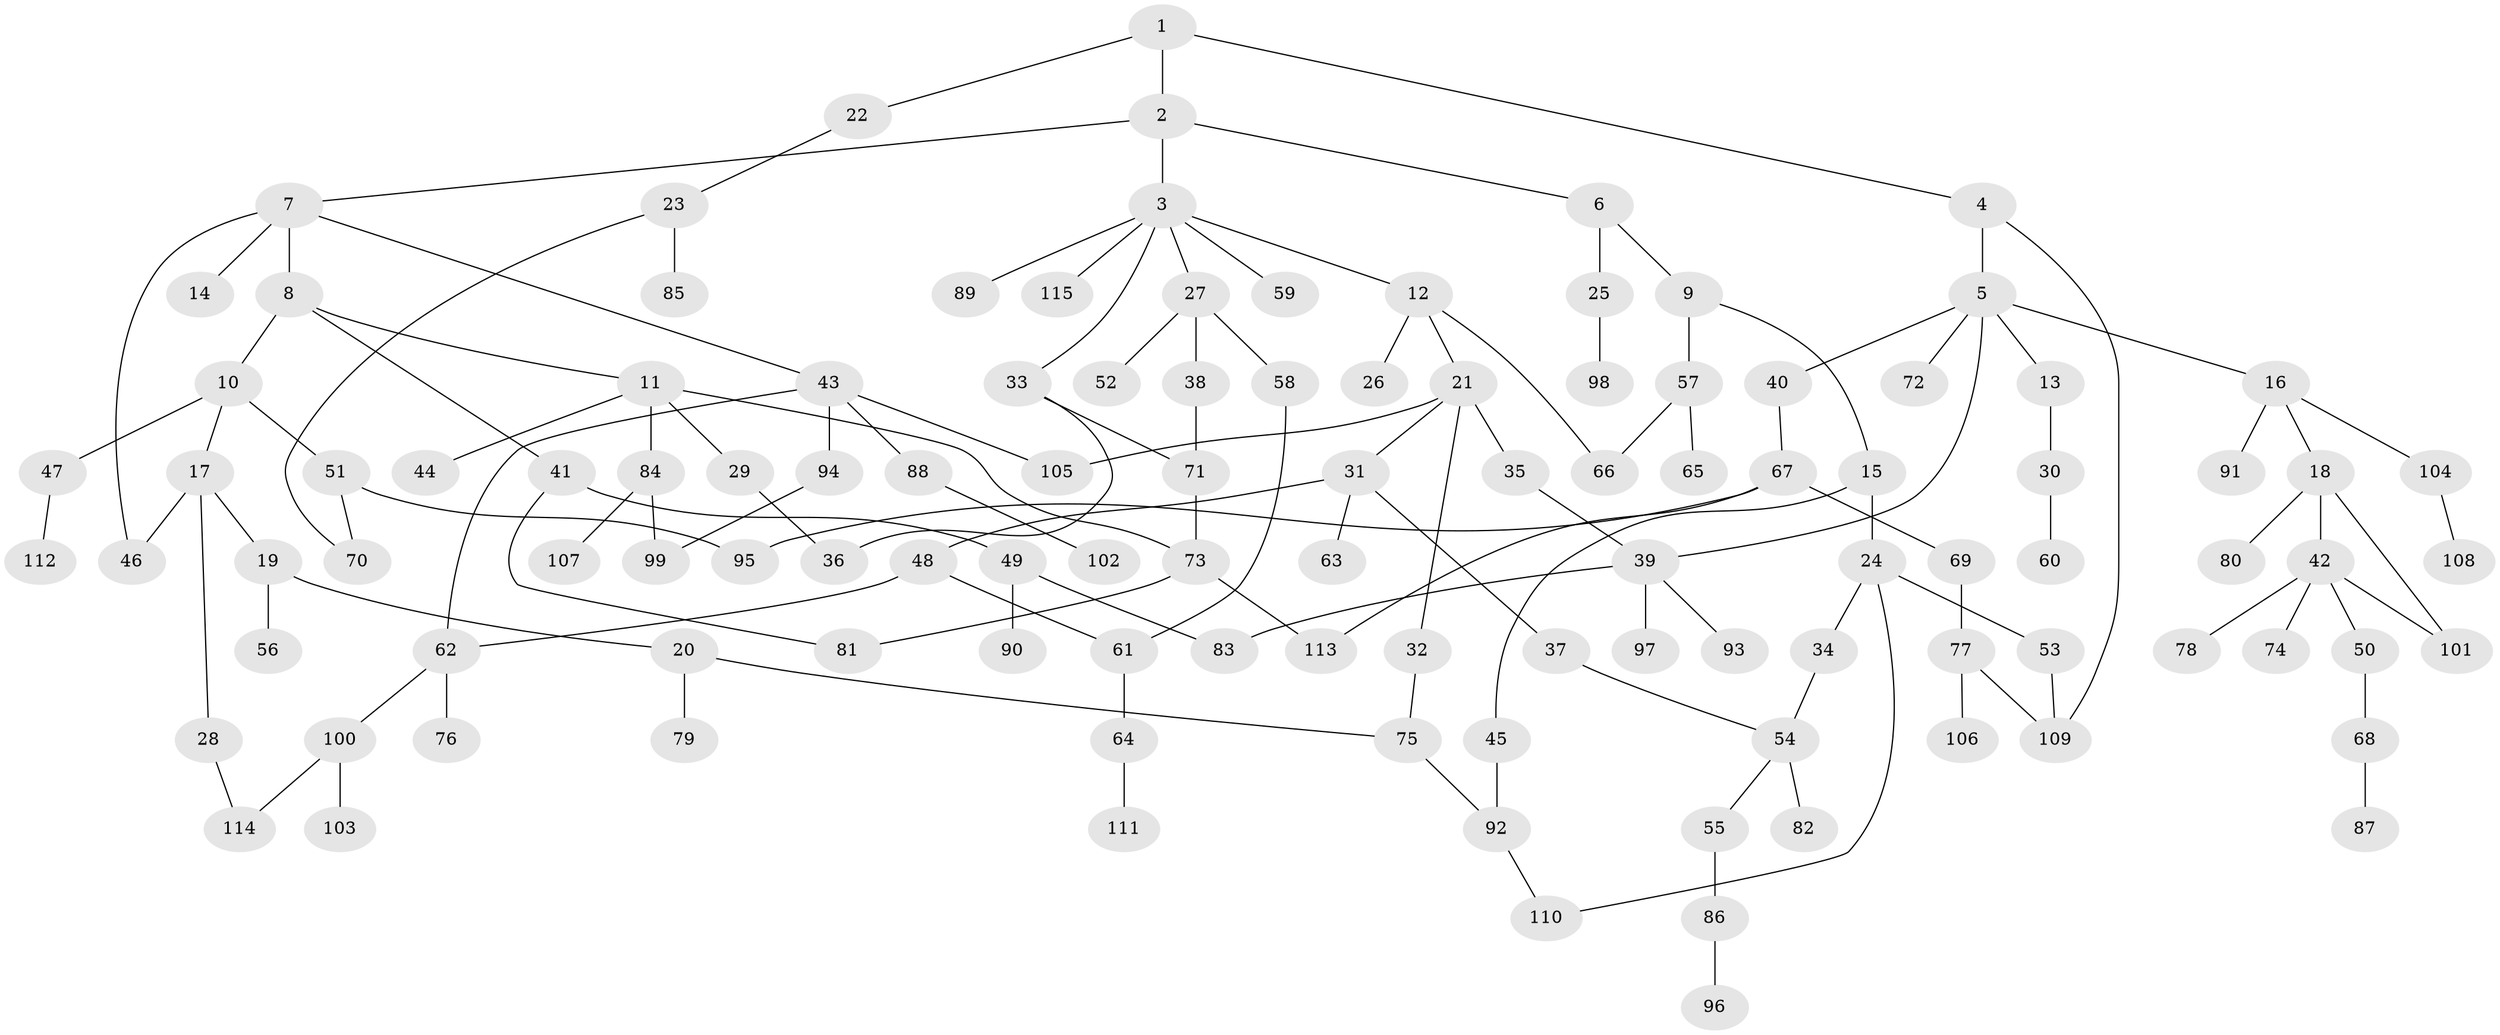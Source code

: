 // coarse degree distribution, {7: 0.043478260869565216, 1: 0.4782608695652174, 10: 0.043478260869565216, 2: 0.2608695652173913, 4: 0.021739130434782608, 6: 0.043478260869565216, 8: 0.021739130434782608, 5: 0.021739130434782608, 3: 0.06521739130434782}
// Generated by graph-tools (version 1.1) at 2025/46/03/04/25 21:46:11]
// undirected, 115 vertices, 137 edges
graph export_dot {
graph [start="1"]
  node [color=gray90,style=filled];
  1;
  2;
  3;
  4;
  5;
  6;
  7;
  8;
  9;
  10;
  11;
  12;
  13;
  14;
  15;
  16;
  17;
  18;
  19;
  20;
  21;
  22;
  23;
  24;
  25;
  26;
  27;
  28;
  29;
  30;
  31;
  32;
  33;
  34;
  35;
  36;
  37;
  38;
  39;
  40;
  41;
  42;
  43;
  44;
  45;
  46;
  47;
  48;
  49;
  50;
  51;
  52;
  53;
  54;
  55;
  56;
  57;
  58;
  59;
  60;
  61;
  62;
  63;
  64;
  65;
  66;
  67;
  68;
  69;
  70;
  71;
  72;
  73;
  74;
  75;
  76;
  77;
  78;
  79;
  80;
  81;
  82;
  83;
  84;
  85;
  86;
  87;
  88;
  89;
  90;
  91;
  92;
  93;
  94;
  95;
  96;
  97;
  98;
  99;
  100;
  101;
  102;
  103;
  104;
  105;
  106;
  107;
  108;
  109;
  110;
  111;
  112;
  113;
  114;
  115;
  1 -- 2;
  1 -- 4;
  1 -- 22;
  2 -- 3;
  2 -- 6;
  2 -- 7;
  3 -- 12;
  3 -- 27;
  3 -- 33;
  3 -- 59;
  3 -- 89;
  3 -- 115;
  4 -- 5;
  4 -- 109;
  5 -- 13;
  5 -- 16;
  5 -- 40;
  5 -- 72;
  5 -- 39;
  6 -- 9;
  6 -- 25;
  7 -- 8;
  7 -- 14;
  7 -- 43;
  7 -- 46;
  8 -- 10;
  8 -- 11;
  8 -- 41;
  9 -- 15;
  9 -- 57;
  10 -- 17;
  10 -- 47;
  10 -- 51;
  11 -- 29;
  11 -- 44;
  11 -- 84;
  11 -- 73;
  12 -- 21;
  12 -- 26;
  12 -- 66;
  13 -- 30;
  15 -- 24;
  15 -- 45;
  16 -- 18;
  16 -- 91;
  16 -- 104;
  17 -- 19;
  17 -- 28;
  17 -- 46;
  18 -- 42;
  18 -- 80;
  18 -- 101;
  19 -- 20;
  19 -- 56;
  20 -- 75;
  20 -- 79;
  21 -- 31;
  21 -- 32;
  21 -- 35;
  21 -- 105;
  22 -- 23;
  23 -- 85;
  23 -- 70;
  24 -- 34;
  24 -- 53;
  24 -- 110;
  25 -- 98;
  27 -- 38;
  27 -- 52;
  27 -- 58;
  28 -- 114;
  29 -- 36;
  30 -- 60;
  31 -- 37;
  31 -- 48;
  31 -- 63;
  32 -- 75;
  33 -- 71;
  33 -- 36;
  34 -- 54;
  35 -- 39;
  37 -- 54;
  38 -- 71;
  39 -- 83;
  39 -- 93;
  39 -- 97;
  40 -- 67;
  41 -- 49;
  41 -- 81;
  42 -- 50;
  42 -- 74;
  42 -- 78;
  42 -- 101;
  43 -- 62;
  43 -- 88;
  43 -- 94;
  43 -- 105;
  45 -- 92;
  47 -- 112;
  48 -- 61;
  48 -- 62;
  49 -- 90;
  49 -- 83;
  50 -- 68;
  51 -- 70;
  51 -- 95;
  53 -- 109;
  54 -- 55;
  54 -- 82;
  55 -- 86;
  57 -- 65;
  57 -- 66;
  58 -- 61;
  61 -- 64;
  62 -- 76;
  62 -- 100;
  64 -- 111;
  67 -- 69;
  67 -- 113;
  67 -- 95;
  68 -- 87;
  69 -- 77;
  71 -- 73;
  73 -- 81;
  73 -- 113;
  75 -- 92;
  77 -- 106;
  77 -- 109;
  84 -- 107;
  84 -- 99;
  86 -- 96;
  88 -- 102;
  92 -- 110;
  94 -- 99;
  100 -- 103;
  100 -- 114;
  104 -- 108;
}
